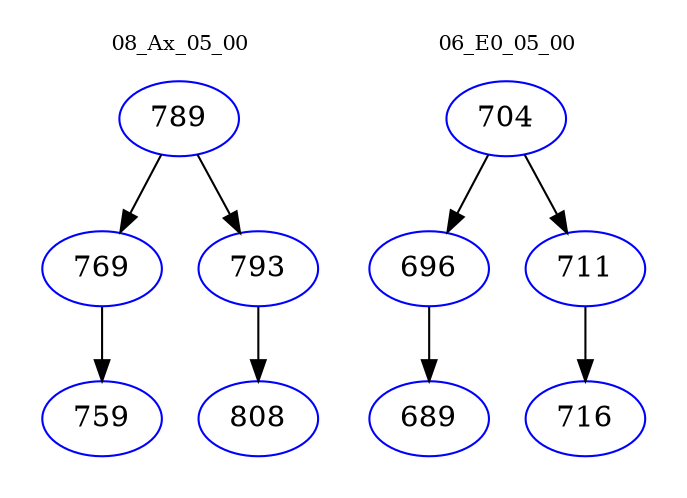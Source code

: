 digraph{
subgraph cluster_0 {
color = white
label = "08_Ax_05_00";
fontsize=10;
T0_789 [label="789", color="blue"]
T0_789 -> T0_769 [color="black"]
T0_769 [label="769", color="blue"]
T0_769 -> T0_759 [color="black"]
T0_759 [label="759", color="blue"]
T0_789 -> T0_793 [color="black"]
T0_793 [label="793", color="blue"]
T0_793 -> T0_808 [color="black"]
T0_808 [label="808", color="blue"]
}
subgraph cluster_1 {
color = white
label = "06_E0_05_00";
fontsize=10;
T1_704 [label="704", color="blue"]
T1_704 -> T1_696 [color="black"]
T1_696 [label="696", color="blue"]
T1_696 -> T1_689 [color="black"]
T1_689 [label="689", color="blue"]
T1_704 -> T1_711 [color="black"]
T1_711 [label="711", color="blue"]
T1_711 -> T1_716 [color="black"]
T1_716 [label="716", color="blue"]
}
}
